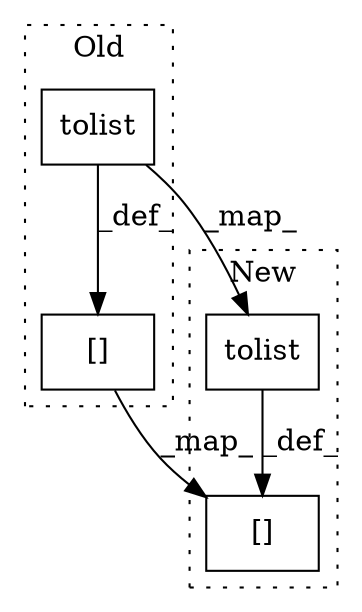 digraph G {
subgraph cluster0 {
1 [label="tolist" a="32" s="1675" l="8" shape="box"];
3 [label="[]" a="2" s="1622,1654" l="14,1" shape="box"];
label = "Old";
style="dotted";
}
subgraph cluster1 {
2 [label="tolist" a="32" s="1714" l="8" shape="box"];
4 [label="[]" a="2" s="1656,1688" l="14,1" shape="box"];
label = "New";
style="dotted";
}
1 -> 3 [label="_def_"];
1 -> 2 [label="_map_"];
2 -> 4 [label="_def_"];
3 -> 4 [label="_map_"];
}